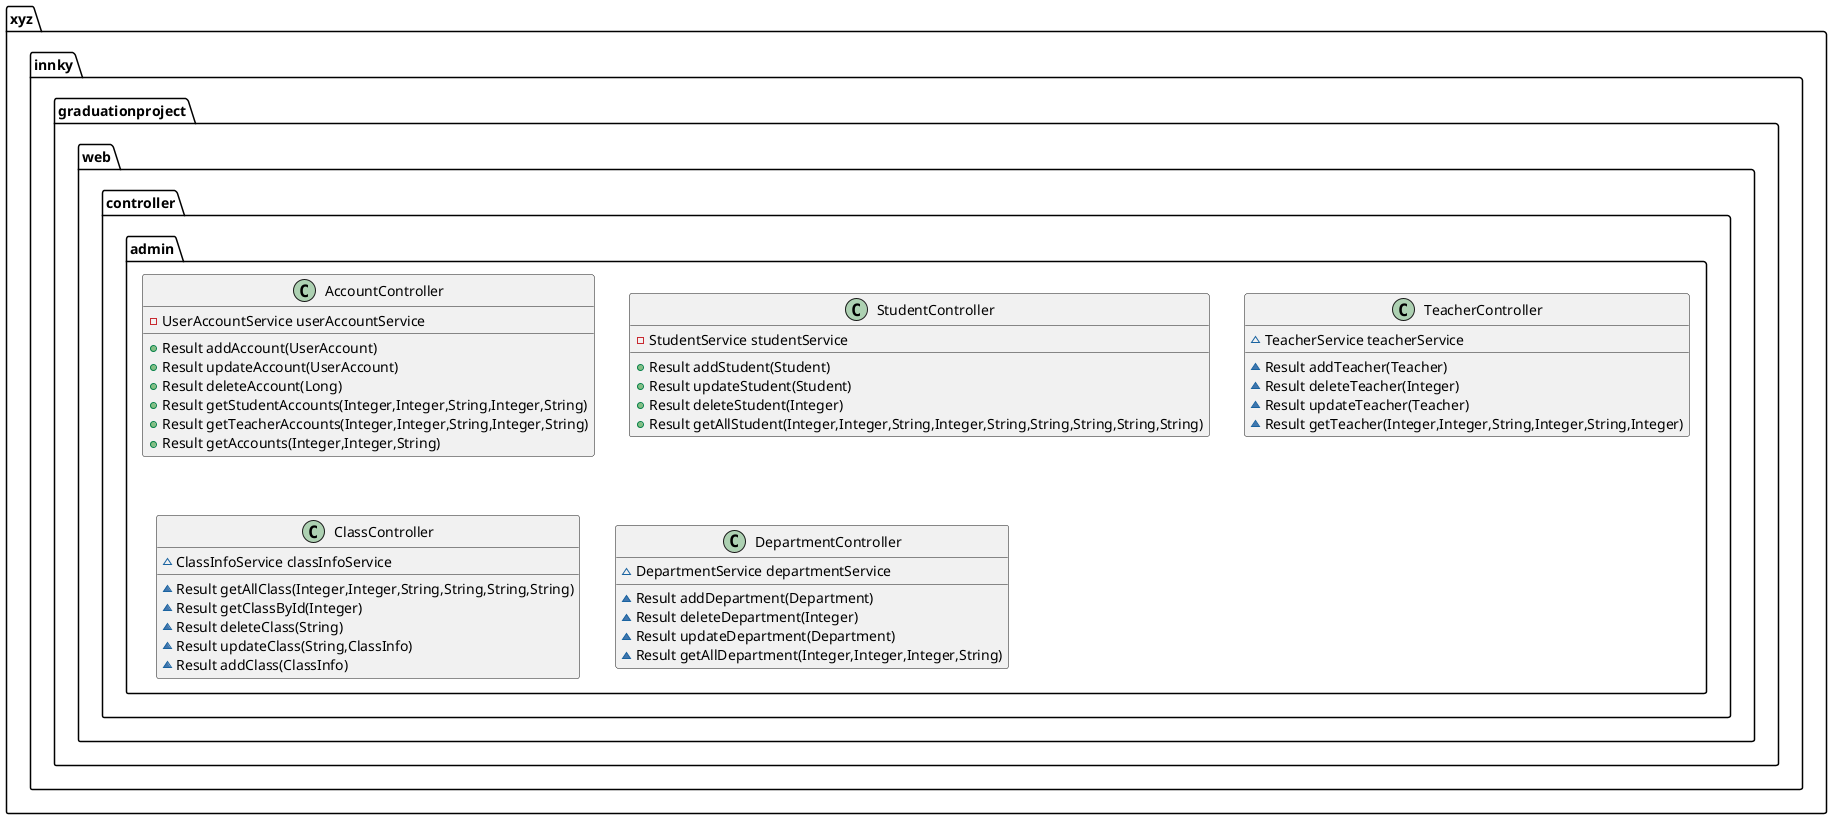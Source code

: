 @startuml
class xyz.innky.graduationproject.web.controller.admin.AccountController {
- UserAccountService userAccountService
+ Result addAccount(UserAccount)
+ Result updateAccount(UserAccount)
+ Result deleteAccount(Long)
+ Result getStudentAccounts(Integer,Integer,String,Integer,String)
+ Result getTeacherAccounts(Integer,Integer,String,Integer,String)
+ Result getAccounts(Integer,Integer,String)
}
class xyz.innky.graduationproject.web.controller.admin.StudentController {
- StudentService studentService
+ Result addStudent(Student)
+ Result updateStudent(Student)
+ Result deleteStudent(Integer)
+ Result getAllStudent(Integer,Integer,String,Integer,String,String,String,String,String)
}
class xyz.innky.graduationproject.web.controller.admin.TeacherController {
~ TeacherService teacherService
~ Result addTeacher(Teacher)
~ Result deleteTeacher(Integer)
~ Result updateTeacher(Teacher)
~ Result getTeacher(Integer,Integer,String,Integer,String,Integer)
}
class xyz.innky.graduationproject.web.controller.admin.ClassController {
~ ClassInfoService classInfoService
~ Result getAllClass(Integer,Integer,String,String,String,String)
~ Result getClassById(Integer)
~ Result deleteClass(String)
~ Result updateClass(String,ClassInfo)
~ Result addClass(ClassInfo)
}
class xyz.innky.graduationproject.web.controller.admin.DepartmentController {
~ DepartmentService departmentService
~ Result addDepartment(Department)
~ Result deleteDepartment(Integer)
~ Result updateDepartment(Department)
~ Result getAllDepartment(Integer,Integer,Integer,String)
}
@enduml